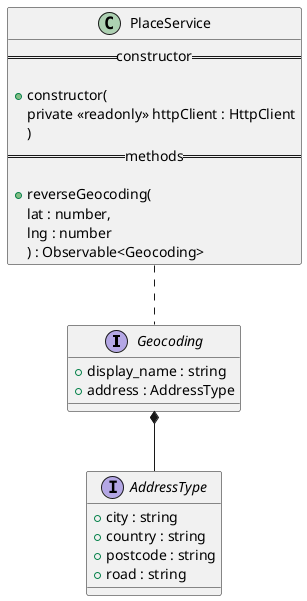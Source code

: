 @startuml PlaceService

interface Geocoding {
  + display_name : string
  + address : AddressType
}

interface AddressType {
  + city : string
  + country : string
  + postcode : string
  + road : string
}

class PlaceService {
  == constructor ==

  + constructor(
    private <<readonly>> httpClient : HttpClient
    )
  == methods ==

  + reverseGeocoding(
    lat : number,
    lng : number
    ) : Observable<Geocoding>
}

Geocoding *-- AddressType
PlaceService .. Geocoding
@enduml
